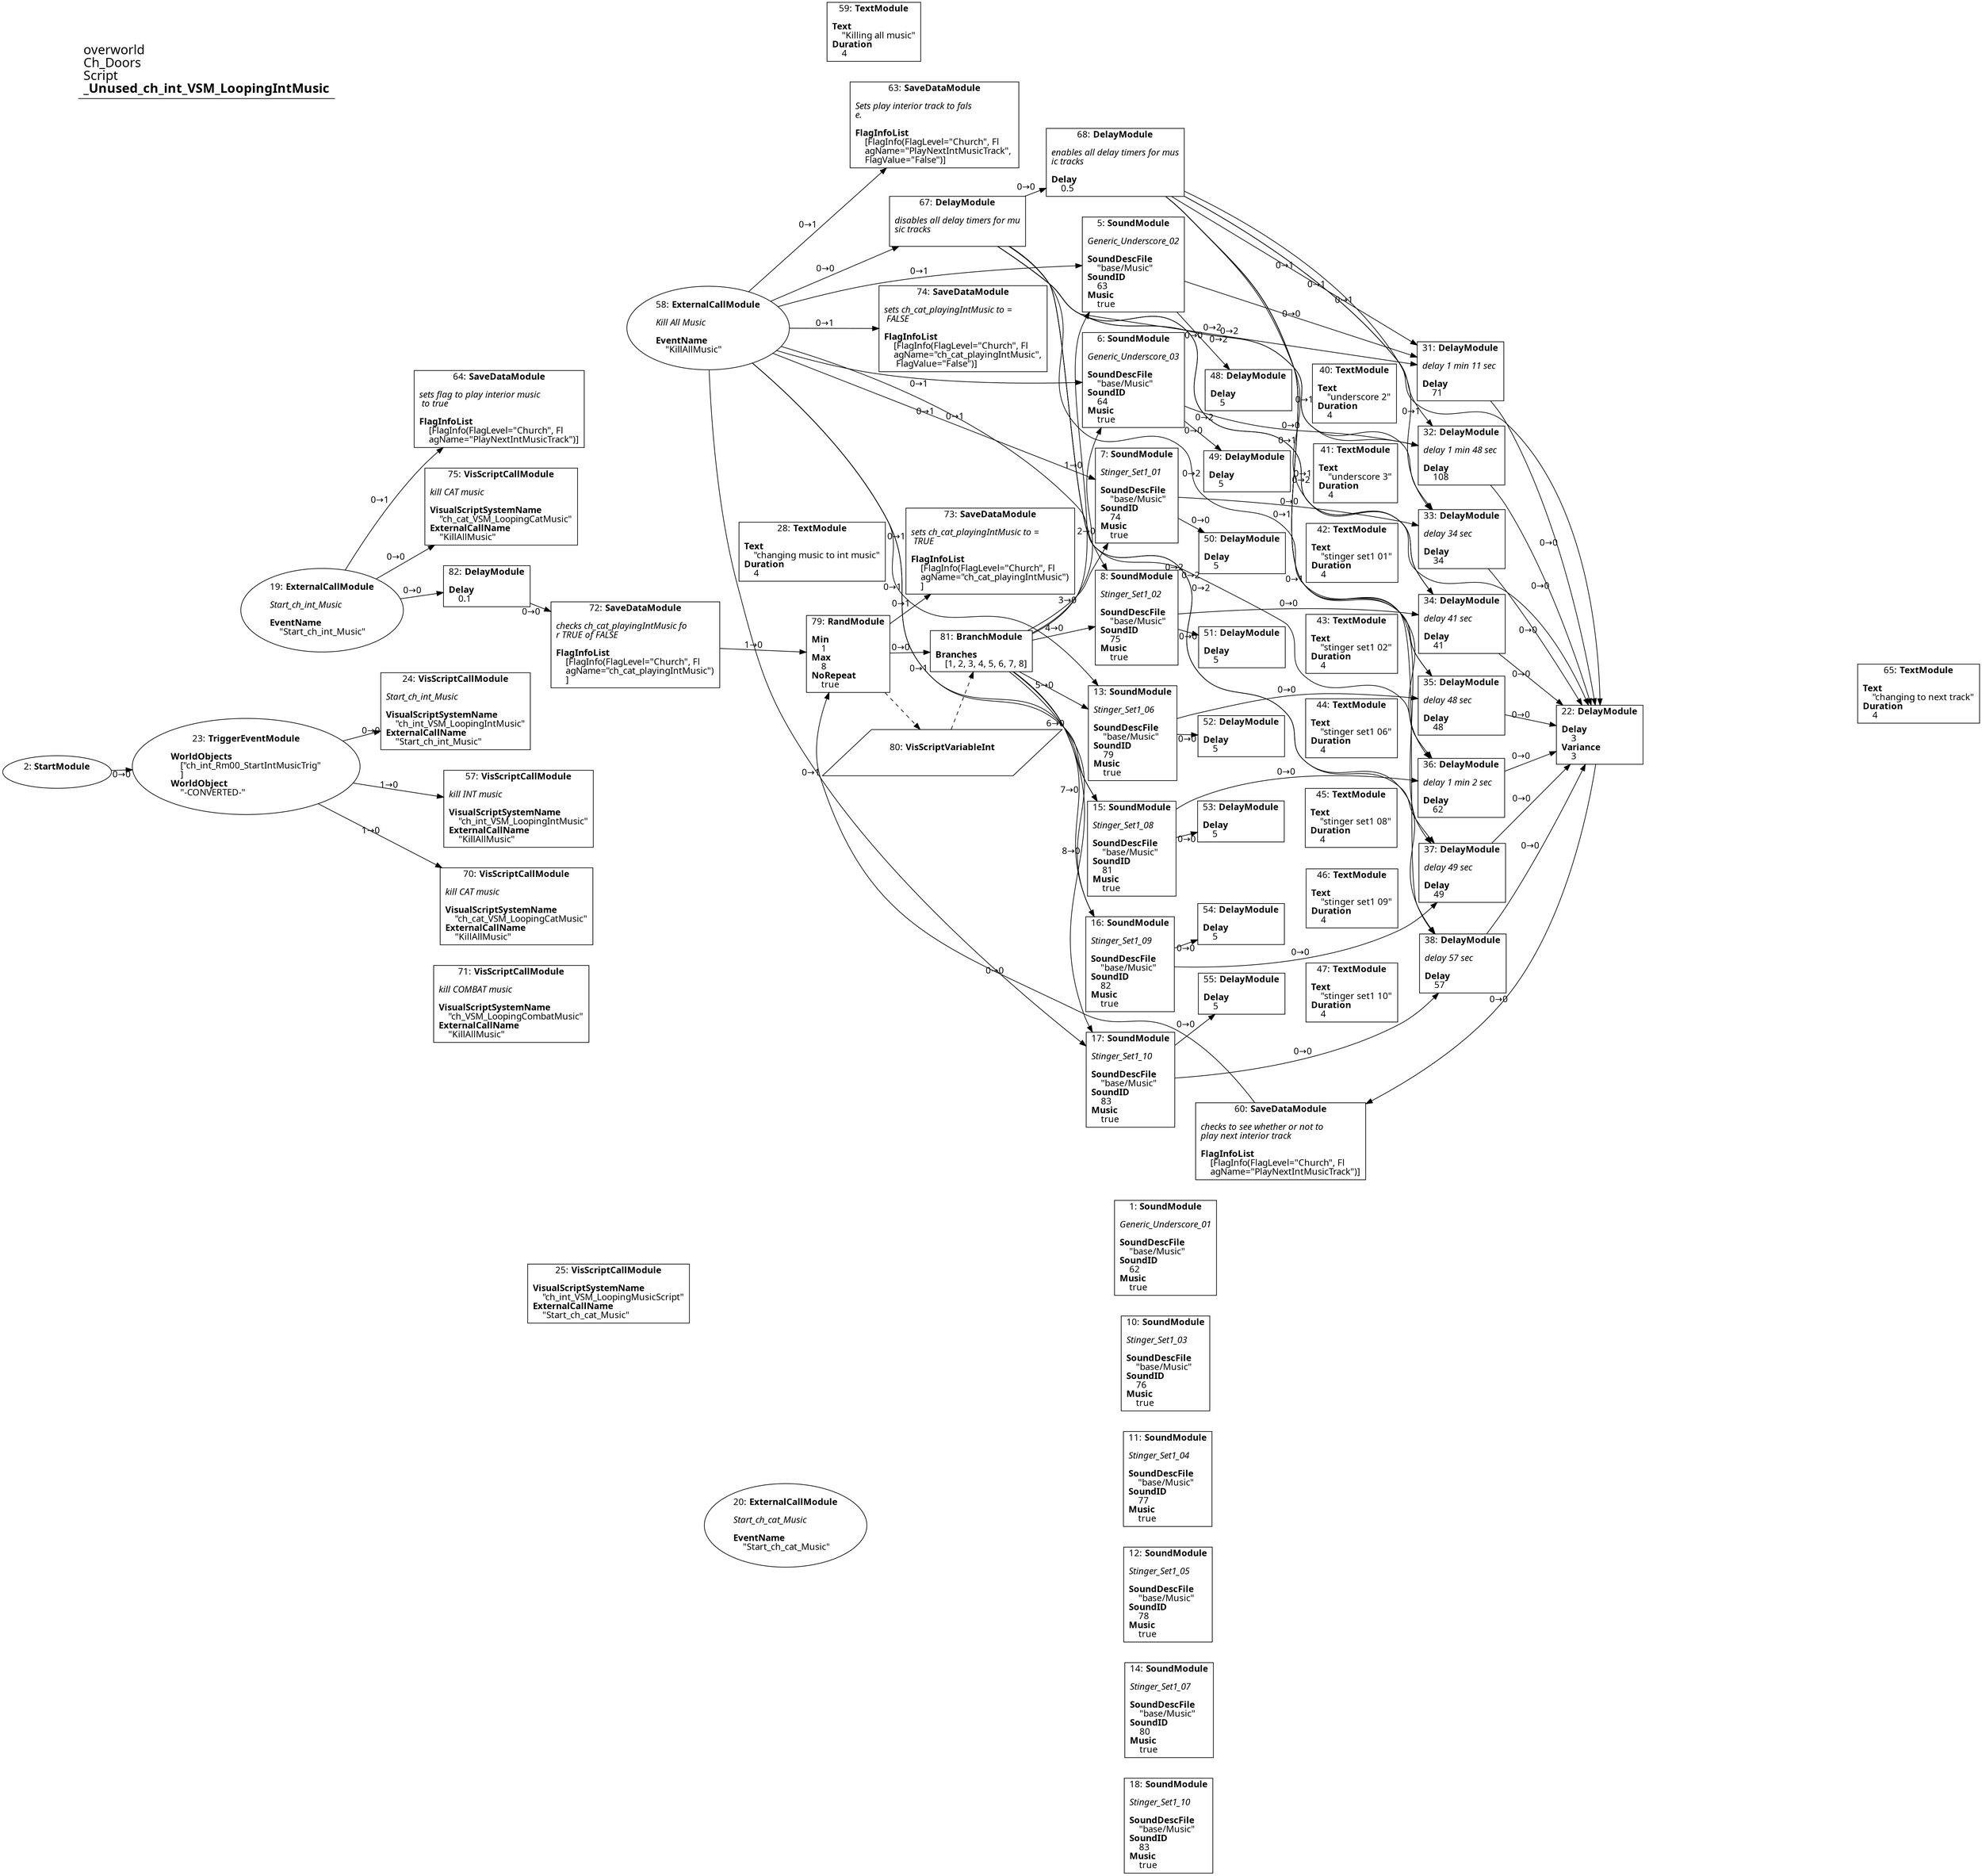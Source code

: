 digraph {
    layout = fdp;
    overlap = prism;
    sep = "+16";
    splines = spline;

    node [ shape = box ];

    graph [ fontname = "Segoe UI" ];
    node [ fontname = "Segoe UI" ];
    edge [ fontname = "Segoe UI" ];

    1 [ label = <1: <b>SoundModule</b><br/><br/><i>Generic_Underscore_01<br align="left"/></i><br align="left"/><b>SoundDescFile</b><br align="left"/>    &quot;base/Music&quot;<br align="left"/><b>SoundID</b><br align="left"/>    62<br align="left"/><b>Music</b><br align="left"/>    true<br align="left"/>> ];
    1 [ pos = "1.118,-0.71900004!" ];

    2 [ label = <2: <b>StartModule</b><br/><br/>> ];
    2 [ shape = oval ]
    2 [ pos = "-0.532,0.36600003!" ];
    2 -> 23 [ label = "0→0" ];

    5 [ label = <5: <b>SoundModule</b><br/><br/><i>Generic_Underscore_02<br align="left"/></i><br align="left"/><b>SoundDescFile</b><br align="left"/>    &quot;base/Music&quot;<br align="left"/><b>SoundID</b><br align="left"/>    63<br align="left"/><b>Music</b><br align="left"/>    true<br align="left"/>> ];
    5 [ pos = "1.023,1.065!" ];
    5 -> 31 [ label = "0→0" ];
    5 -> 48 [ label = "0→0" ];

    6 [ label = <6: <b>SoundModule</b><br/><br/><i>Generic_Underscore_03<br align="left"/></i><br align="left"/><b>SoundDescFile</b><br align="left"/>    &quot;base/Music&quot;<br align="left"/><b>SoundID</b><br align="left"/>    64<br align="left"/><b>Music</b><br align="left"/>    true<br align="left"/>> ];
    6 [ pos = "1.0220001,0.90800005!" ];
    6 -> 32 [ label = "0→0" ];
    6 -> 49 [ label = "0→0" ];

    7 [ label = <7: <b>SoundModule</b><br/><br/><i>Stinger_Set1_01<br align="left"/></i><br align="left"/><b>SoundDescFile</b><br align="left"/>    &quot;base/Music&quot;<br align="left"/><b>SoundID</b><br align="left"/>    74<br align="left"/><b>Music</b><br align="left"/>    true<br align="left"/>> ];
    7 [ pos = "1.023,0.748!" ];
    7 -> 33 [ label = "0→0" ];
    7 -> 50 [ label = "0→0" ];

    8 [ label = <8: <b>SoundModule</b><br/><br/><i>Stinger_Set1_02<br align="left"/></i><br align="left"/><b>SoundDescFile</b><br align="left"/>    &quot;base/Music&quot;<br align="left"/><b>SoundID</b><br align="left"/>    75<br align="left"/><b>Music</b><br align="left"/>    true<br align="left"/>> ];
    8 [ pos = "1.024,0.596!" ];
    8 -> 34 [ label = "0→0" ];
    8 -> 51 [ label = "0→0" ];

    10 [ label = <10: <b>SoundModule</b><br/><br/><i>Stinger_Set1_03<br align="left"/></i><br align="left"/><b>SoundDescFile</b><br align="left"/>    &quot;base/Music&quot;<br align="left"/><b>SoundID</b><br align="left"/>    76<br align="left"/><b>Music</b><br align="left"/>    true<br align="left"/>> ];
    10 [ pos = "1.118,-0.86700004!" ];

    11 [ label = <11: <b>SoundModule</b><br/><br/><i>Stinger_Set1_04<br align="left"/></i><br align="left"/><b>SoundDescFile</b><br align="left"/>    &quot;base/Music&quot;<br align="left"/><b>SoundID</b><br align="left"/>    77<br align="left"/><b>Music</b><br align="left"/>    true<br align="left"/>> ];
    11 [ pos = "1.121,-1.019!" ];

    12 [ label = <12: <b>SoundModule</b><br/><br/><i>Stinger_Set1_05<br align="left"/></i><br align="left"/><b>SoundDescFile</b><br align="left"/>    &quot;base/Music&quot;<br align="left"/><b>SoundID</b><br align="left"/>    78<br align="left"/><b>Music</b><br align="left"/>    true<br align="left"/>> ];
    12 [ pos = "1.121,-1.1680001!" ];

    13 [ label = <13: <b>SoundModule</b><br/><br/><i>Stinger_Set1_06<br align="left"/></i><br align="left"/><b>SoundDescFile</b><br align="left"/>    &quot;base/Music&quot;<br align="left"/><b>SoundID</b><br align="left"/>    79<br align="left"/><b>Music</b><br align="left"/>    true<br align="left"/>> ];
    13 [ pos = "1.0250001,0.44700003!" ];
    13 -> 35 [ label = "0→0" ];
    13 -> 52 [ label = "0→0" ];

    14 [ label = <14: <b>SoundModule</b><br/><br/><i>Stinger_Set1_07<br align="left"/></i><br align="left"/><b>SoundDescFile</b><br align="left"/>    &quot;base/Music&quot;<br align="left"/><b>SoundID</b><br align="left"/>    80<br align="left"/><b>Music</b><br align="left"/>    true<br align="left"/>> ];
    14 [ pos = "1.1220001,-1.3180001!" ];

    15 [ label = <15: <b>SoundModule</b><br/><br/><i>Stinger_Set1_08<br align="left"/></i><br align="left"/><b>SoundDescFile</b><br align="left"/>    &quot;base/Music&quot;<br align="left"/><b>SoundID</b><br align="left"/>    81<br align="left"/><b>Music</b><br align="left"/>    true<br align="left"/>> ];
    15 [ pos = "1.026,0.29900002!" ];
    15 -> 36 [ label = "0→0" ];
    15 -> 53 [ label = "0→0" ];

    16 [ label = <16: <b>SoundModule</b><br/><br/><i>Stinger_Set1_09<br align="left"/></i><br align="left"/><b>SoundDescFile</b><br align="left"/>    &quot;base/Music&quot;<br align="left"/><b>SoundID</b><br align="left"/>    82<br align="left"/><b>Music</b><br align="left"/>    true<br align="left"/>> ];
    16 [ pos = "1.0270001,0.14600001!" ];
    16 -> 37 [ label = "0→0" ];
    16 -> 54 [ label = "0→0" ];

    17 [ label = <17: <b>SoundModule</b><br/><br/><i>Stinger_Set1_10<br align="left"/></i><br align="left"/><b>SoundDescFile</b><br align="left"/>    &quot;base/Music&quot;<br align="left"/><b>SoundID</b><br align="left"/>    83<br align="left"/><b>Music</b><br align="left"/>    true<br align="left"/>> ];
    17 [ pos = "1.029,-0.0050000004!" ];
    17 -> 38 [ label = "0→0" ];
    17 -> 55 [ label = "0→0" ];

    18 [ label = <18: <b>SoundModule</b><br/><br/><i>Stinger_Set1_10<br align="left"/></i><br align="left"/><b>SoundDescFile</b><br align="left"/>    &quot;base/Music&quot;<br align="left"/><b>SoundID</b><br align="left"/>    83<br align="left"/><b>Music</b><br align="left"/>    true<br align="left"/>> ];
    18 [ pos = "1.121,-1.4740001!" ];

    19 [ label = <19: <b>ExternalCallModule</b><br/><br/><i>Start_ch_int_Music<br align="left"/></i><br align="left"/><b>EventName</b><br align="left"/>    &quot;Start_ch_int_Music&quot;<br align="left"/>> ];
    19 [ shape = oval ]
    19 [ pos = "-0.26700002,0.56600004!" ];
    19 -> 64 [ label = "0→1" ];
    19 -> 75 [ label = "0→0" ];
    19 -> 82 [ label = "0→0" ];

    20 [ label = <20: <b>ExternalCallModule</b><br/><br/><i>Start_ch_cat_Music<br align="left"/></i><br align="left"/><b>EventName</b><br align="left"/>    &quot;Start_ch_cat_Music&quot;<br align="left"/>> ];
    20 [ shape = oval ]
    20 [ pos = "0.42100003,-1.0610001!" ];

    22 [ label = <22: <b>DelayModule</b><br/><br/><b>Delay</b><br align="left"/>    3<br align="left"/><b>Variance</b><br align="left"/>    3<br align="left"/>> ];
    22 [ pos = "1.9010001,0.39600003!" ];
    22 -> 60 [ label = "0→0" ];

    23 [ label = <23: <b>TriggerEventModule</b><br/><br/><b>WorldObjects</b><br align="left"/>    [&quot;ch_int_Rm00_StartIntMusicTrig&quot;<br align="left"/>    ]<br align="left"/><b>WorldObject</b><br align="left"/>    &quot;-CONVERTED-&quot;<br align="left"/>> ];
    23 [ shape = oval ]
    23 [ pos = "-0.377,0.36600003!" ];
    23 -> 24 [ label = "0→0" ];
    23 -> 57 [ label = "1→0" ];
    23 -> 70 [ label = "1→0" ];

    24 [ label = <24: <b>VisScriptCallModule</b><br/><br/><i>Start_ch_int_Music<br align="left"/></i><br align="left"/><b>VisualScriptSystemName</b><br align="left"/>    &quot;ch_int_VSM_LoopingIntMusic&quot;<br align="left"/><b>ExternalCallName</b><br align="left"/>    &quot;Start_ch_int_Music&quot;<br align="left"/>> ];
    24 [ pos = "-0.128,0.39800003!" ];

    25 [ label = <25: <b>VisScriptCallModule</b><br/><br/><b>VisualScriptSystemName</b><br align="left"/>    &quot;ch_int_VSM_LoopingMusicScript&quot;<br align="left"/><b>ExternalCallName</b><br align="left"/>    &quot;Start_ch_cat_Music&quot;<br align="left"/>> ];
    25 [ pos = "0.1,-0.573!" ];

    28 [ label = <28: <b>TextModule</b><br/><br/><b>Text</b><br align="left"/>    &quot;changing music to int music&quot;<br align="left"/><b>Duration</b><br align="left"/>    4<br align="left"/>> ];
    28 [ pos = "0.349,0.65900004!" ];

    31 [ label = <31: <b>DelayModule</b><br/><br/><i>delay 1 min 11 sec<br align="left"/></i><br align="left"/><b>Delay</b><br align="left"/>    71<br align="left"/>> ];
    31 [ pos = "1.636,1.065!" ];
    31 -> 22 [ label = "0→0" ];

    32 [ label = <32: <b>DelayModule</b><br/><br/><i>delay 1 min 48 sec<br align="left"/></i><br align="left"/><b>Delay</b><br align="left"/>    108<br align="left"/>> ];
    32 [ pos = "1.6370001,0.90800005!" ];
    32 -> 22 [ label = "0→0" ];

    33 [ label = <33: <b>DelayModule</b><br/><br/><i>delay 34 sec<br align="left"/></i><br align="left"/><b>Delay</b><br align="left"/>    34<br align="left"/>> ];
    33 [ pos = "1.639,0.748!" ];
    33 -> 22 [ label = "0→0" ];

    34 [ label = <34: <b>DelayModule</b><br/><br/><i>delay 41 sec<br align="left"/></i><br align="left"/><b>Delay</b><br align="left"/>    41<br align="left"/>> ];
    34 [ pos = "1.639,0.596!" ];
    34 -> 22 [ label = "0→0" ];

    35 [ label = <35: <b>DelayModule</b><br/><br/><i>delay 48 sec<br align="left"/></i><br align="left"/><b>Delay</b><br align="left"/>    48<br align="left"/>> ];
    35 [ pos = "1.639,0.44700003!" ];
    35 -> 22 [ label = "0→0" ];

    36 [ label = <36: <b>DelayModule</b><br/><br/><i>delay 1 min 2 sec<br align="left"/></i><br align="left"/><b>Delay</b><br align="left"/>    62<br align="left"/>> ];
    36 [ pos = "1.639,0.29900002!" ];
    36 -> 22 [ label = "0→0" ];

    37 [ label = <37: <b>DelayModule</b><br/><br/><i>delay 49 sec<br align="left"/></i><br align="left"/><b>Delay</b><br align="left"/>    49<br align="left"/>> ];
    37 [ pos = "1.639,0.14600001!" ];
    37 -> 22 [ label = "0→0" ];

    38 [ label = <38: <b>DelayModule</b><br/><br/><i>delay 57 sec<br align="left"/></i><br align="left"/><b>Delay</b><br align="left"/>    57<br align="left"/>> ];
    38 [ pos = "1.641,-0.0050000004!" ];
    38 -> 22 [ label = "0→0" ];

    40 [ label = <40: <b>TextModule</b><br/><br/><b>Text</b><br align="left"/>    &quot;underscore 2&quot;<br align="left"/><b>Duration</b><br align="left"/>    4<br align="left"/>> ];
    40 [ pos = "1.4380001,1.0250001!" ];

    41 [ label = <41: <b>TextModule</b><br/><br/><b>Text</b><br align="left"/>    &quot;underscore 3&quot;<br align="left"/><b>Duration</b><br align="left"/>    4<br align="left"/>> ];
    41 [ pos = "1.442,0.873!" ];

    42 [ label = <42: <b>TextModule</b><br/><br/><b>Text</b><br align="left"/>    &quot;stinger set1 01&quot;<br align="left"/><b>Duration</b><br align="left"/>    4<br align="left"/>> ];
    42 [ pos = "1.4540001,0.72!" ];

    43 [ label = <43: <b>TextModule</b><br/><br/><b>Text</b><br align="left"/>    &quot;stinger set1 02&quot;<br align="left"/><b>Duration</b><br align="left"/>    4<br align="left"/>> ];
    43 [ pos = "1.465,0.554!" ];

    44 [ label = <44: <b>TextModule</b><br/><br/><b>Text</b><br align="left"/>    &quot;stinger set1 06&quot;<br align="left"/><b>Duration</b><br align="left"/>    4<br align="left"/>> ];
    44 [ pos = "1.4640001,0.40300003!" ];

    45 [ label = <45: <b>TextModule</b><br/><br/><b>Text</b><br align="left"/>    &quot;stinger set1 08&quot;<br align="left"/><b>Duration</b><br align="left"/>    4<br align="left"/>> ];
    45 [ pos = "1.457,0.246!" ];

    46 [ label = <46: <b>TextModule</b><br/><br/><b>Text</b><br align="left"/>    &quot;stinger set1 09&quot;<br align="left"/><b>Duration</b><br align="left"/>    4<br align="left"/>> ];
    46 [ pos = "1.4660001,0.1!" ];

    47 [ label = <47: <b>TextModule</b><br/><br/><b>Text</b><br align="left"/>    &quot;stinger set1 10&quot;<br align="left"/><b>Duration</b><br align="left"/>    4<br align="left"/>> ];
    47 [ pos = "1.455,-0.054!" ];

    48 [ label = <48: <b>DelayModule</b><br/><br/><b>Delay</b><br align="left"/>    5<br align="left"/>> ];
    48 [ pos = "1.251,1.0250001!" ];

    49 [ label = <49: <b>DelayModule</b><br/><br/><b>Delay</b><br align="left"/>    5<br align="left"/>> ];
    49 [ pos = "1.2520001,0.873!" ];

    50 [ label = <50: <b>DelayModule</b><br/><br/><b>Delay</b><br align="left"/>    5<br align="left"/>> ];
    50 [ pos = "1.251,0.72!" ];

    51 [ label = <51: <b>DelayModule</b><br/><br/><b>Delay</b><br align="left"/>    5<br align="left"/>> ];
    51 [ pos = "1.253,0.554!" ];

    52 [ label = <52: <b>DelayModule</b><br/><br/><b>Delay</b><br align="left"/>    5<br align="left"/>> ];
    52 [ pos = "1.2540001,0.40300003!" ];

    53 [ label = <53: <b>DelayModule</b><br/><br/><b>Delay</b><br align="left"/>    5<br align="left"/>> ];
    53 [ pos = "1.256,0.246!" ];

    54 [ label = <54: <b>DelayModule</b><br/><br/><b>Delay</b><br align="left"/>    5<br align="left"/>> ];
    54 [ pos = "1.2550001,0.1!" ];

    55 [ label = <55: <b>DelayModule</b><br/><br/><b>Delay</b><br align="left"/>    5<br align="left"/>> ];
    55 [ pos = "1.258,-0.054!" ];

    57 [ label = <57: <b>VisScriptCallModule</b><br/><br/><i>kill INT music<br align="left"/></i><br align="left"/><b>VisualScriptSystemName</b><br align="left"/>    &quot;ch_int_VSM_LoopingIntMusic&quot;<br align="left"/><b>ExternalCallName</b><br align="left"/>    &quot;KillAllMusic&quot;<br align="left"/>> ];
    57 [ pos = "-0.10300001,0.31!" ];

    58 [ label = <58: <b>ExternalCallModule</b><br/><br/><i>Kill All Music<br align="left"/></i><br align="left"/><b>EventName</b><br align="left"/>    &quot;KillAllMusic&quot;<br align="left"/>> ];
    58 [ shape = oval ]
    58 [ pos = "0.28,1.0500001!" ];
    58 -> 5 [ label = "0→1" ];
    58 -> 6 [ label = "0→1" ];
    58 -> 7 [ label = "0→1" ];
    58 -> 8 [ label = "0→1" ];
    58 -> 13 [ label = "0→1" ];
    58 -> 15 [ label = "0→1" ];
    58 -> 16 [ label = "0→1" ];
    58 -> 17 [ label = "0→1" ];
    58 -> 63 [ label = "0→1" ];
    58 -> 67 [ label = "0→0" ];
    58 -> 74 [ label = "0→1" ];

    59 [ label = <59: <b>TextModule</b><br/><br/><b>Text</b><br align="left"/>    &quot;Killing all music&quot;<br align="left"/><b>Duration</b><br align="left"/>    4<br align="left"/>> ];
    59 [ pos = "0.637,1.5320001!" ];

    60 [ label = <60: <b>SaveDataModule</b><br/><br/><i>checks to see whether or not to <br align="left"/>play next interior track<br align="left"/></i><br align="left"/><b>FlagInfoList</b><br align="left"/>    [FlagInfo(FlagLevel=&quot;Church&quot;, Fl<br align="left"/>    agName=&quot;PlayNextIntMusicTrack&quot;)]<br align="left"/>> ];
    60 [ pos = "1.307,-0.326!" ];
    60 -> 79 [ label = "0→0" ];

    63 [ label = <63: <b>SaveDataModule</b><br/><br/><i>Sets play interior track to fals<br align="left"/>e.<br align="left"/></i><br align="left"/><b>FlagInfoList</b><br align="left"/>    [FlagInfo(FlagLevel=&quot;Church&quot;, Fl<br align="left"/>    agName=&quot;PlayNextIntMusicTrack&quot;, <br align="left"/>    FlagValue=&quot;False&quot;)]<br align="left"/>> ];
    63 [ pos = "0.693,1.447!" ];

    64 [ label = <64: <b>SaveDataModule</b><br/><br/><i>sets flag to play interior music<br align="left"/> to true<br align="left"/></i><br align="left"/><b>FlagInfoList</b><br align="left"/>    [FlagInfo(FlagLevel=&quot;Church&quot;, Fl<br align="left"/>    agName=&quot;PlayNextIntMusicTrack&quot;)]<br align="left"/>> ];
    64 [ pos = "-0.026,0.84000003!" ];

    65 [ label = <65: <b>TextModule</b><br/><br/><b>Text</b><br align="left"/>    &quot;changing to next track&quot;<br align="left"/><b>Duration</b><br align="left"/>    4<br align="left"/>> ];
    65 [ pos = "2.4950001,0.483!" ];

    67 [ label = <67: <b>DelayModule</b><br/><br/><i>disables all delay timers for mu<br align="left"/>sic tracks<br align="left"/></i><br align="left"/>> ];
    67 [ pos = "0.698,1.276!" ];
    67 -> 31 [ label = "0→2" ];
    67 -> 32 [ label = "0→2" ];
    67 -> 33 [ label = "0→2" ];
    67 -> 34 [ label = "0→2" ];
    67 -> 35 [ label = "0→2" ];
    67 -> 36 [ label = "0→2" ];
    67 -> 37 [ label = "0→2" ];
    67 -> 38 [ label = "0→2" ];
    67 -> 22 [ label = "0→2" ];
    67 -> 68 [ label = "0→0" ];

    68 [ label = <68: <b>DelayModule</b><br/><br/><i>enables all delay timers for mus<br align="left"/>ic tracks<br align="left"/></i><br align="left"/><b>Delay</b><br align="left"/>    0.5<br align="left"/>> ];
    68 [ pos = "0.96000004,1.3720001!" ];
    68 -> 31 [ label = "0→1" ];
    68 -> 32 [ label = "0→1" ];
    68 -> 33 [ label = "0→1" ];
    68 -> 34 [ label = "0→1" ];
    68 -> 35 [ label = "0→1" ];
    68 -> 36 [ label = "0→1" ];
    68 -> 37 [ label = "0→1" ];
    68 -> 38 [ label = "0→1" ];
    68 -> 22 [ label = "0→1" ];

    70 [ label = <70: <b>VisScriptCallModule</b><br/><br/><i>kill CAT music<br align="left"/></i><br align="left"/><b>VisualScriptSystemName</b><br align="left"/>    &quot;ch_cat_VSM_LoopingCatMusic&quot;<br align="left"/><b>ExternalCallName</b><br align="left"/>    &quot;KillAllMusic&quot;<br align="left"/>> ];
    70 [ pos = "-0.104,0.23500001!" ];

    71 [ label = <71: <b>VisScriptCallModule</b><br/><br/><i>kill COMBAT music<br align="left"/></i><br align="left"/><b>VisualScriptSystemName</b><br align="left"/>    &quot;ch_VSM_LoopingCombatMusic&quot;<br align="left"/><b>ExternalCallName</b><br align="left"/>    &quot;KillAllMusic&quot;<br align="left"/>> ];
    71 [ pos = "-0.109000005,0.134!" ];

    72 [ label = <72: <b>SaveDataModule</b><br/><br/><i>checks ch_cat_playingIntMusic fo<br align="left"/>r TRUE of FALSE<br align="left"/></i><br align="left"/><b>FlagInfoList</b><br align="left"/>    [FlagInfo(FlagLevel=&quot;Church&quot;, Fl<br align="left"/>    agName=&quot;ch_cat_playingIntMusic&quot;)<br align="left"/>    ]<br align="left"/>> ];
    72 [ pos = "0.17600001,0.56600004!" ];
    72 -> 79 [ label = "1→0" ];

    73 [ label = <73: <b>SaveDataModule</b><br/><br/><i>sets ch_cat_playingIntMusic to =<br align="left"/> TRUE<br align="left"/></i><br align="left"/><b>FlagInfoList</b><br align="left"/>    [FlagInfo(FlagLevel=&quot;Church&quot;, Fl<br align="left"/>    agName=&quot;ch_cat_playingIntMusic&quot;)<br align="left"/>    ]<br align="left"/>> ];
    73 [ pos = "0.702,0.68700004!" ];

    74 [ label = <74: <b>SaveDataModule</b><br/><br/><i>sets ch_cat_playingIntMusic to =<br align="left"/> FALSE<br align="left"/></i><br align="left"/><b>FlagInfoList</b><br align="left"/>    [FlagInfo(FlagLevel=&quot;Church&quot;, Fl<br align="left"/>    agName=&quot;ch_cat_playingIntMusic&quot;,<br align="left"/>     FlagValue=&quot;False&quot;)]<br align="left"/>> ];
    74 [ pos = "0.70000005,1.136!" ];

    75 [ label = <75: <b>VisScriptCallModule</b><br/><br/><i>kill CAT music<br align="left"/></i><br align="left"/><b>VisualScriptSystemName</b><br align="left"/>    &quot;ch_cat_VSM_LoopingCatMusic&quot;<br align="left"/><b>ExternalCallName</b><br align="left"/>    &quot;KillAllMusic&quot;<br align="left"/>> ];
    75 [ pos = "-0.026,0.68700004!" ];

    79 [ label = <79: <b>RandModule</b><br/><br/><b>Min</b><br align="left"/>    1<br align="left"/><b>Max</b><br align="left"/>    8<br align="left"/><b>NoRepeat</b><br align="left"/>    true<br align="left"/>> ];
    79 [ pos = "0.402,0.54300004!" ];
    79 -> 81 [ label = "0→0" ];
    79 -> 73 [ label = "0→1" ];
    79 -> 80 [ style = dashed ];

    80 [ label = <80: <b>VisScriptVariableInt</b><br/><br/>> ];
    80 [ shape = parallelogram ]
    80 [ pos = "0.564,0.39000002!" ];

    81 [ label = <81: <b>BranchModule</b><br/><br/><b>Branches</b><br align="left"/>    [1, 2, 3, 4, 5, 6, 7, 8]<br align="left"/>> ];
    81 [ pos = "0.70000005,0.54300004!" ];
    81 -> 17 [ label = "8→0" ];
    81 -> 16 [ label = "7→0" ];
    81 -> 15 [ label = "6→0" ];
    81 -> 13 [ label = "5→0" ];
    81 -> 8 [ label = "4→0" ];
    81 -> 7 [ label = "3→0" ];
    81 -> 6 [ label = "2→0" ];
    81 -> 5 [ label = "1→0" ];
    80 -> 81 [ style = dashed ];

    82 [ label = <82: <b>DelayModule</b><br/><br/><b>Delay</b><br align="left"/>    0.1<br align="left"/>> ];
    82 [ pos = "-0.023000002,0.56600004!" ];
    82 -> 72 [ label = "0→0" ];

    title [ pos = "-0.53300005,1.5330001!" ];
    title [ shape = underline ];
    title [ label = <<font point-size="20">overworld<br align="left"/>Ch_Doors<br align="left"/>Script<br align="left"/><b>_Unused_ch_int_VSM_LoopingIntMusic</b><br align="left"/></font>> ];
}
